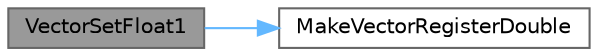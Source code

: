 digraph "VectorSetFloat1"
{
 // INTERACTIVE_SVG=YES
 // LATEX_PDF_SIZE
  bgcolor="transparent";
  edge [fontname=Helvetica,fontsize=10,labelfontname=Helvetica,labelfontsize=10];
  node [fontname=Helvetica,fontsize=10,shape=box,height=0.2,width=0.4];
  rankdir="LR";
  Node1 [id="Node000001",label="VectorSetFloat1",height=0.2,width=0.4,color="gray40", fillcolor="grey60", style="filled", fontcolor="black",tooltip=" "];
  Node1 -> Node2 [id="edge1_Node000001_Node000002",color="steelblue1",style="solid",tooltip=" "];
  Node2 [id="Node000002",label="MakeVectorRegisterDouble",height=0.2,width=0.4,color="grey40", fillcolor="white", style="filled",URL="$dd/d4d/UnrealMathFPU_8h.html#a9fa536e1c140c2787377fab5915ea11f",tooltip=" "];
}
